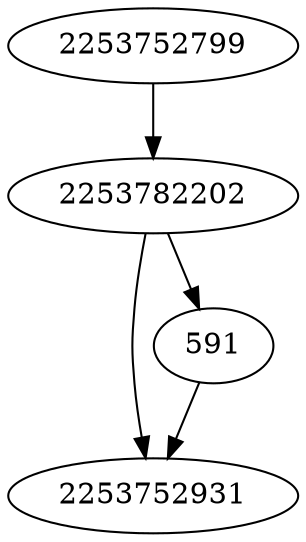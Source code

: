 strict digraph  {
2253782202;
2253752799;
2253752931;
591;
2253782202 -> 591;
2253782202 -> 2253752931;
2253752799 -> 2253782202;
591 -> 2253752931;
}
